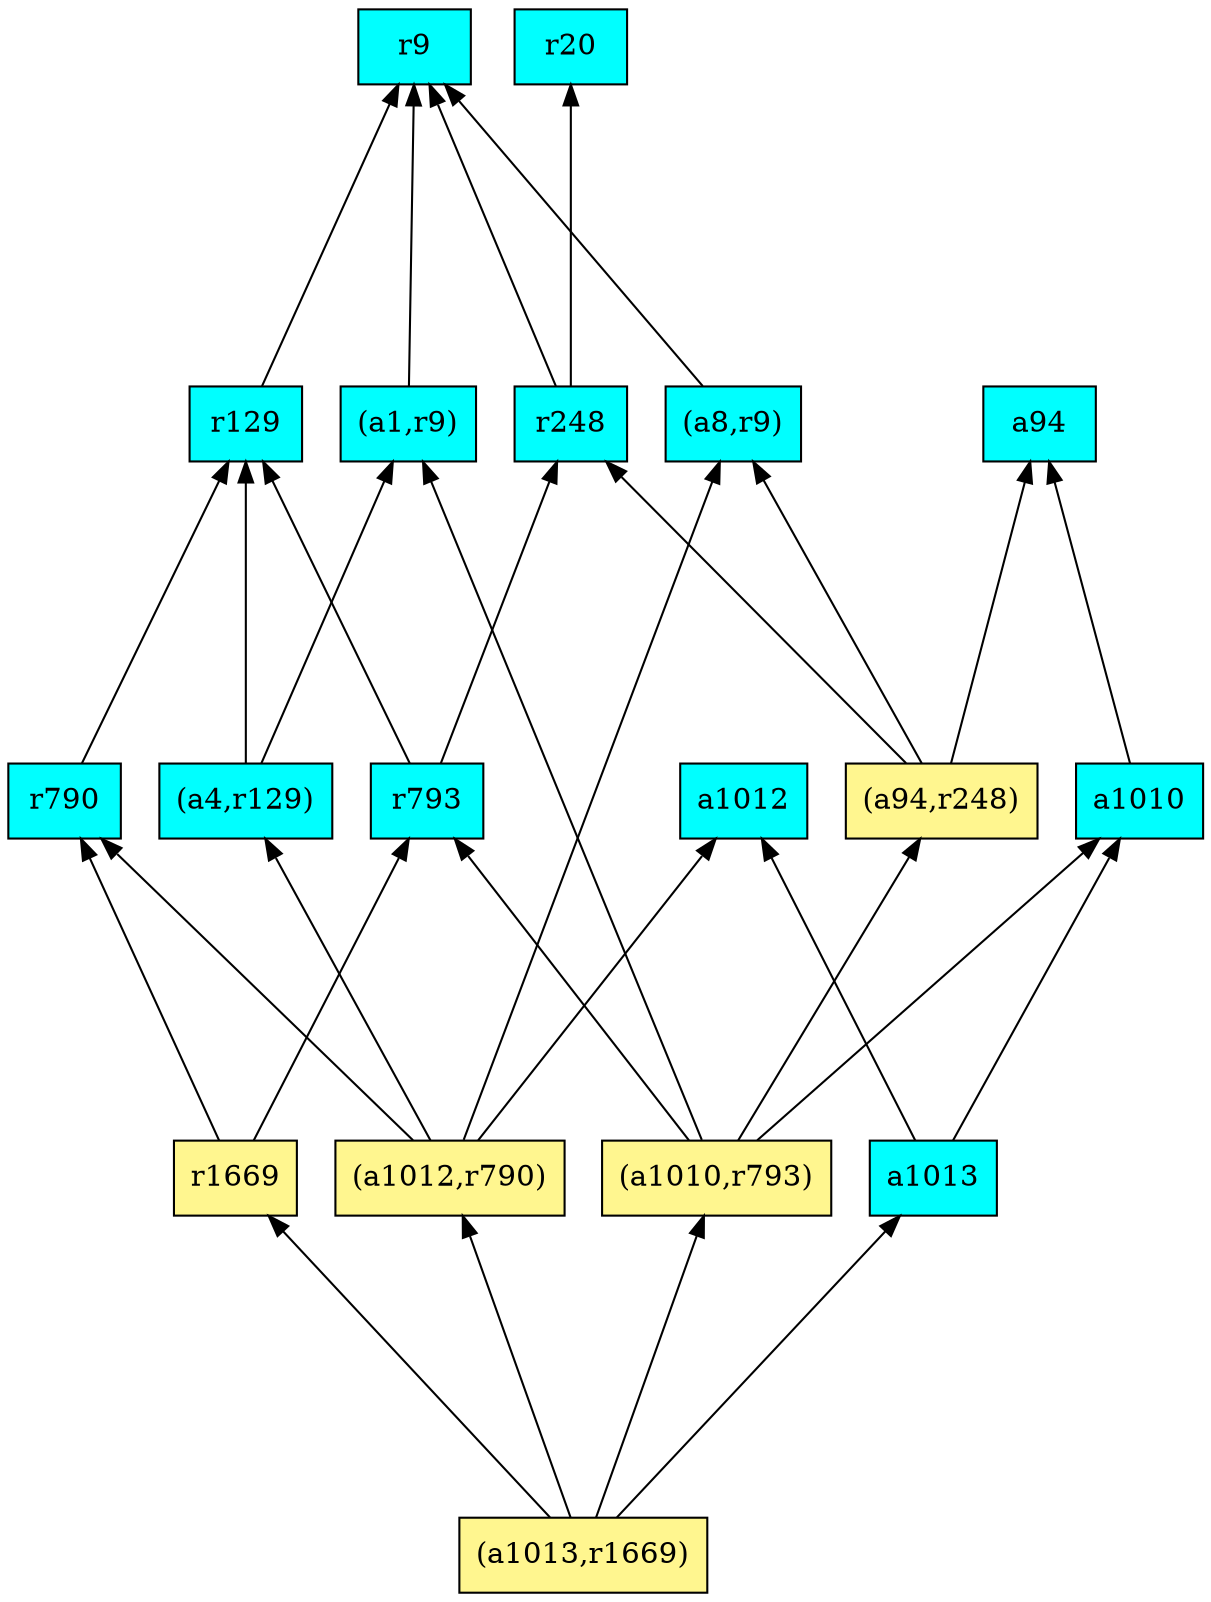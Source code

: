 digraph G {
rankdir=BT;ranksep="2.0";
"(a1,r9)" [shape=record,fillcolor=cyan,style=filled,label="{(a1,r9)}"];
"r129" [shape=record,fillcolor=cyan,style=filled,label="{r129}"];
"(a8,r9)" [shape=record,fillcolor=cyan,style=filled,label="{(a8,r9)}"];
"(a1012,r790)" [shape=record,fillcolor=khaki1,style=filled,label="{(a1012,r790)}"];
"r1669" [shape=record,fillcolor=khaki1,style=filled,label="{r1669}"];
"(a1010,r793)" [shape=record,fillcolor=khaki1,style=filled,label="{(a1010,r793)}"];
"r793" [shape=record,fillcolor=cyan,style=filled,label="{r793}"];
"r9" [shape=record,fillcolor=cyan,style=filled,label="{r9}"];
"r790" [shape=record,fillcolor=cyan,style=filled,label="{r790}"];
"a1010" [shape=record,fillcolor=cyan,style=filled,label="{a1010}"];
"r248" [shape=record,fillcolor=cyan,style=filled,label="{r248}"];
"(a1013,r1669)" [shape=record,fillcolor=khaki1,style=filled,label="{(a1013,r1669)}"];
"(a4,r129)" [shape=record,fillcolor=cyan,style=filled,label="{(a4,r129)}"];
"(a94,r248)" [shape=record,fillcolor=khaki1,style=filled,label="{(a94,r248)}"];
"a1012" [shape=record,fillcolor=cyan,style=filled,label="{a1012}"];
"r20" [shape=record,fillcolor=cyan,style=filled,label="{r20}"];
"a1013" [shape=record,fillcolor=cyan,style=filled,label="{a1013}"];
"a94" [shape=record,fillcolor=cyan,style=filled,label="{a94}"];
"(a1,r9)" -> "r9"
"r129" -> "r9"
"(a8,r9)" -> "r9"
"(a1012,r790)" -> "(a8,r9)"
"(a1012,r790)" -> "(a4,r129)"
"(a1012,r790)" -> "a1012"
"(a1012,r790)" -> "r790"
"r1669" -> "r793"
"r1669" -> "r790"
"(a1010,r793)" -> "(a1,r9)"
"(a1010,r793)" -> "(a94,r248)"
"(a1010,r793)" -> "r793"
"(a1010,r793)" -> "a1010"
"r793" -> "r129"
"r793" -> "r248"
"r790" -> "r129"
"a1010" -> "a94"
"r248" -> "r9"
"r248" -> "r20"
"(a1013,r1669)" -> "(a1012,r790)"
"(a1013,r1669)" -> "r1669"
"(a1013,r1669)" -> "(a1010,r793)"
"(a1013,r1669)" -> "a1013"
"(a4,r129)" -> "(a1,r9)"
"(a4,r129)" -> "r129"
"(a94,r248)" -> "(a8,r9)"
"(a94,r248)" -> "a94"
"(a94,r248)" -> "r248"
"a1013" -> "a1012"
"a1013" -> "a1010"
}
